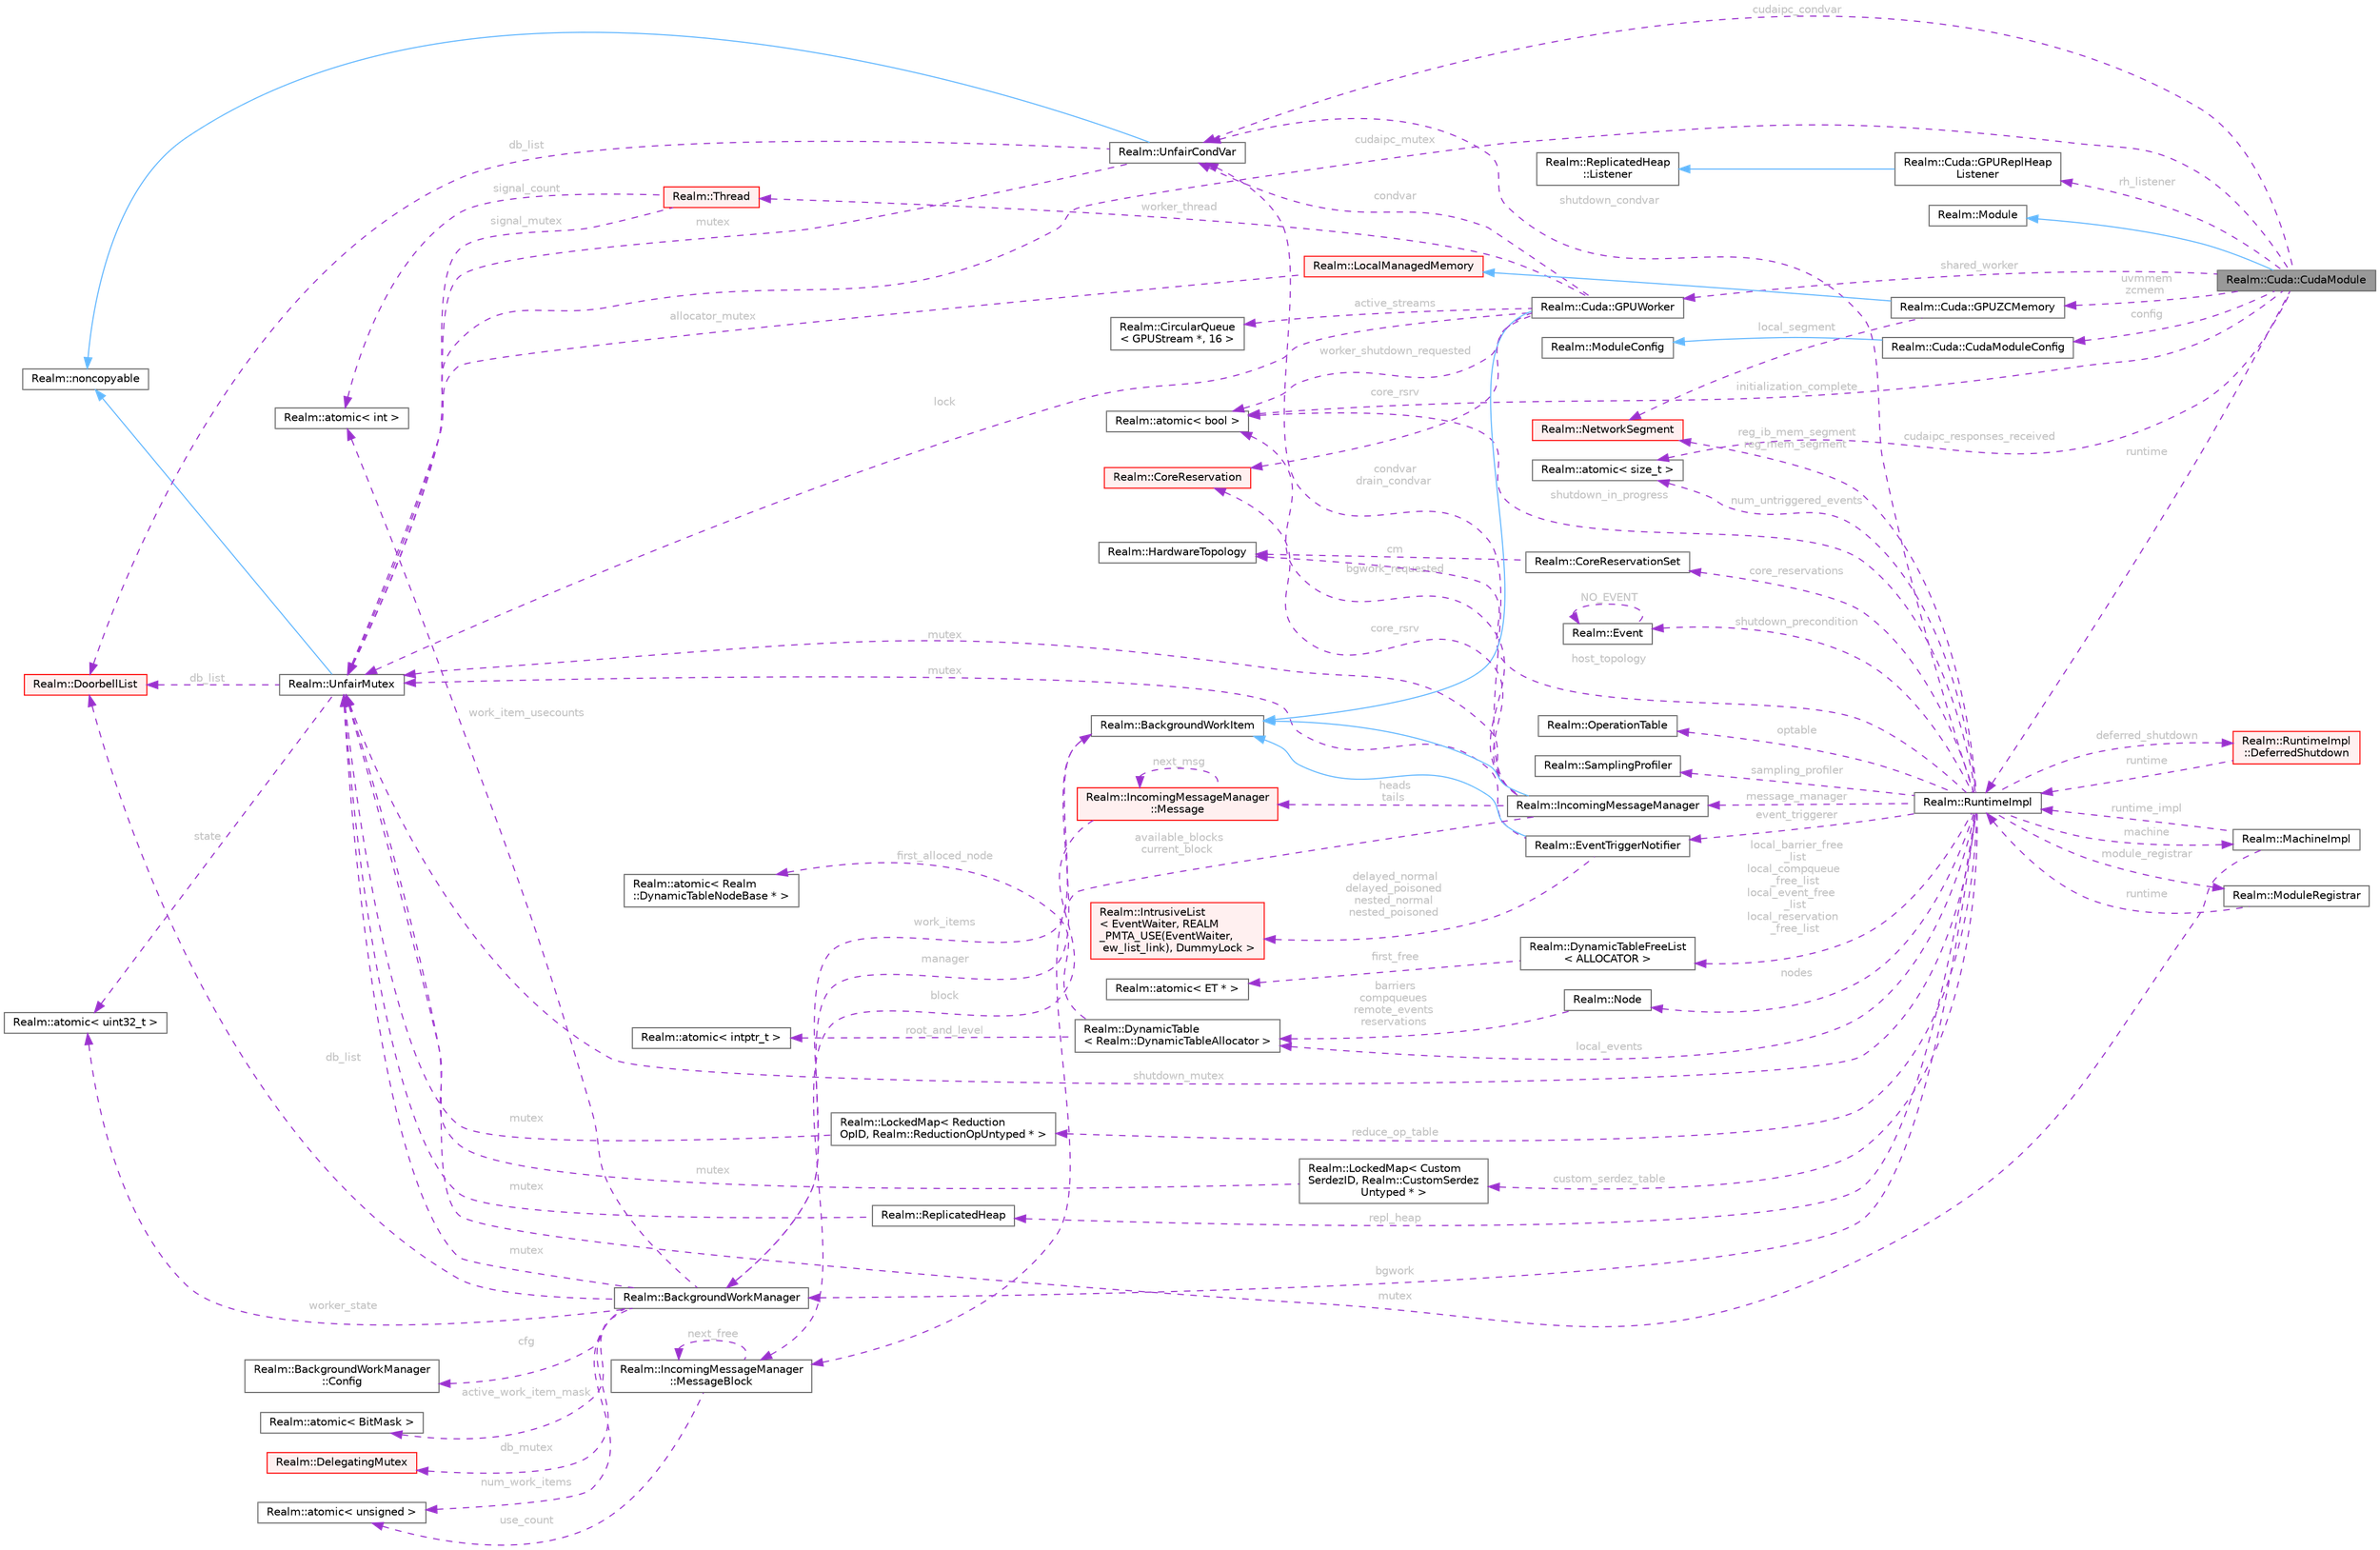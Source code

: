 digraph "Realm::Cuda::CudaModule"
{
 // LATEX_PDF_SIZE
  bgcolor="transparent";
  edge [fontname=Helvetica,fontsize=10,labelfontname=Helvetica,labelfontsize=10];
  node [fontname=Helvetica,fontsize=10,shape=box,height=0.2,width=0.4];
  rankdir="LR";
  Node1 [id="Node000001",label="Realm::Cuda::CudaModule",height=0.2,width=0.4,color="gray40", fillcolor="grey60", style="filled", fontcolor="black",tooltip=" "];
  Node2 -> Node1 [id="edge1_Node000001_Node000002",dir="back",color="steelblue1",style="solid",tooltip=" "];
  Node2 [id="Node000002",label="Realm::Module",height=0.2,width=0.4,color="gray40", fillcolor="white", style="filled",URL="$classRealm_1_1Module.html",tooltip=" "];
  Node3 -> Node1 [id="edge2_Node000001_Node000003",dir="back",color="darkorchid3",style="dashed",tooltip=" ",label=" config",fontcolor="grey" ];
  Node3 [id="Node000003",label="Realm::Cuda::CudaModuleConfig",height=0.2,width=0.4,color="gray40", fillcolor="white", style="filled",URL="$classRealm_1_1Cuda_1_1CudaModuleConfig.html",tooltip=" "];
  Node4 -> Node3 [id="edge3_Node000003_Node000004",dir="back",color="steelblue1",style="solid",tooltip=" "];
  Node4 [id="Node000004",label="Realm::ModuleConfig",height=0.2,width=0.4,color="gray40", fillcolor="white", style="filled",URL="$classRealm_1_1ModuleConfig.html",tooltip=" "];
  Node5 -> Node1 [id="edge4_Node000001_Node000005",dir="back",color="darkorchid3",style="dashed",tooltip=" ",label=" runtime",fontcolor="grey" ];
  Node5 [id="Node000005",label="Realm::RuntimeImpl",height=0.2,width=0.4,color="gray40", fillcolor="white", style="filled",URL="$classRealm_1_1RuntimeImpl.html",tooltip=" "];
  Node6 -> Node5 [id="edge5_Node000005_Node000006",dir="back",color="darkorchid3",style="dashed",tooltip=" ",label=" machine",fontcolor="grey" ];
  Node6 [id="Node000006",label="Realm::MachineImpl",height=0.2,width=0.4,color="gray40", fillcolor="white", style="filled",URL="$classRealm_1_1MachineImpl.html",tooltip=" "];
  Node7 -> Node6 [id="edge6_Node000006_Node000007",dir="back",color="darkorchid3",style="dashed",tooltip=" ",label=" mutex",fontcolor="grey" ];
  Node7 [id="Node000007",label="Realm::UnfairMutex",height=0.2,width=0.4,color="gray40", fillcolor="white", style="filled",URL="$classRealm_1_1UnfairMutex.html",tooltip=" "];
  Node8 -> Node7 [id="edge7_Node000007_Node000008",dir="back",color="steelblue1",style="solid",tooltip=" "];
  Node8 [id="Node000008",label="Realm::noncopyable",height=0.2,width=0.4,color="gray40", fillcolor="white", style="filled",URL="$classRealm_1_1noncopyable.html",tooltip=" "];
  Node9 -> Node7 [id="edge8_Node000007_Node000009",dir="back",color="darkorchid3",style="dashed",tooltip=" ",label=" state",fontcolor="grey" ];
  Node9 [id="Node000009",label="Realm::atomic\< uint32_t \>",height=0.2,width=0.4,color="gray40", fillcolor="white", style="filled",URL="$classRealm_1_1atomic.html",tooltip=" "];
  Node10 -> Node7 [id="edge9_Node000007_Node000010",dir="back",color="darkorchid3",style="dashed",tooltip=" ",label=" db_list",fontcolor="grey" ];
  Node10 [id="Node000010",label="Realm::DoorbellList",height=0.2,width=0.4,color="red", fillcolor="#FFF0F0", style="filled",URL="$classRealm_1_1DoorbellList.html",tooltip=" "];
  Node5 -> Node6 [id="edge10_Node000006_Node000005",dir="back",color="darkorchid3",style="dashed",tooltip=" ",label=" runtime_impl",fontcolor="grey" ];
  Node12 -> Node5 [id="edge11_Node000005_Node000012",dir="back",color="darkorchid3",style="dashed",tooltip=" ",label=" reduce_op_table",fontcolor="grey" ];
  Node12 [id="Node000012",label="Realm::LockedMap\< Reduction\lOpID, Realm::ReductionOpUntyped * \>",height=0.2,width=0.4,color="gray40", fillcolor="white", style="filled",URL="$classRealm_1_1LockedMap.html",tooltip=" "];
  Node7 -> Node12 [id="edge12_Node000012_Node000007",dir="back",color="darkorchid3",style="dashed",tooltip=" ",label=" mutex",fontcolor="grey" ];
  Node13 -> Node5 [id="edge13_Node000005_Node000013",dir="back",color="darkorchid3",style="dashed",tooltip=" ",label=" custom_serdez_table",fontcolor="grey" ];
  Node13 [id="Node000013",label="Realm::LockedMap\< Custom\lSerdezID, Realm::CustomSerdez\lUntyped * \>",height=0.2,width=0.4,color="gray40", fillcolor="white", style="filled",URL="$classRealm_1_1LockedMap.html",tooltip=" "];
  Node7 -> Node13 [id="edge14_Node000013_Node000007",dir="back",color="darkorchid3",style="dashed",tooltip=" ",label=" mutex",fontcolor="grey" ];
  Node14 -> Node5 [id="edge15_Node000005_Node000014",dir="back",color="darkorchid3",style="dashed",tooltip=" ",label=" num_untriggered_events",fontcolor="grey" ];
  Node14 [id="Node000014",label="Realm::atomic\< size_t \>",height=0.2,width=0.4,color="gray40", fillcolor="white", style="filled",URL="$classRealm_1_1atomic.html",tooltip=" "];
  Node15 -> Node5 [id="edge16_Node000005_Node000015",dir="back",color="darkorchid3",style="dashed",tooltip=" ",label=" nodes",fontcolor="grey" ];
  Node15 [id="Node000015",label="Realm::Node",height=0.2,width=0.4,color="gray40", fillcolor="white", style="filled",URL="$structRealm_1_1Node.html",tooltip=" "];
  Node16 -> Node15 [id="edge17_Node000015_Node000016",dir="back",color="darkorchid3",style="dashed",tooltip=" ",label=" barriers\ncompqueues\nremote_events\nreservations",fontcolor="grey" ];
  Node16 [id="Node000016",label="Realm::DynamicTable\l\< Realm::DynamicTableAllocator \>",height=0.2,width=0.4,color="gray40", fillcolor="white", style="filled",URL="$classRealm_1_1DynamicTable.html",tooltip=" "];
  Node17 -> Node16 [id="edge18_Node000016_Node000017",dir="back",color="darkorchid3",style="dashed",tooltip=" ",label=" root_and_level",fontcolor="grey" ];
  Node17 [id="Node000017",label="Realm::atomic\< intptr_t \>",height=0.2,width=0.4,color="gray40", fillcolor="white", style="filled",URL="$classRealm_1_1atomic.html",tooltip=" "];
  Node18 -> Node16 [id="edge19_Node000016_Node000018",dir="back",color="darkorchid3",style="dashed",tooltip=" ",label=" first_alloced_node",fontcolor="grey" ];
  Node18 [id="Node000018",label="Realm::atomic\< Realm\l::DynamicTableNodeBase * \>",height=0.2,width=0.4,color="gray40", fillcolor="white", style="filled",URL="$classRealm_1_1atomic.html",tooltip=" "];
  Node16 -> Node5 [id="edge20_Node000005_Node000016",dir="back",color="darkorchid3",style="dashed",tooltip=" ",label=" local_events",fontcolor="grey" ];
  Node19 -> Node5 [id="edge21_Node000005_Node000019",dir="back",color="darkorchid3",style="dashed",tooltip=" ",label=" local_barrier_free\l_list\nlocal_compqueue\l_free_list\nlocal_event_free\l_list\nlocal_reservation\l_free_list",fontcolor="grey" ];
  Node19 [id="Node000019",label="Realm::DynamicTableFreeList\l\< ALLOCATOR \>",height=0.2,width=0.4,color="gray40", fillcolor="white", style="filled",URL="$classRealm_1_1DynamicTableFreeList.html",tooltip=" "];
  Node20 -> Node19 [id="edge22_Node000019_Node000020",dir="back",color="darkorchid3",style="dashed",tooltip=" ",label=" first_free",fontcolor="grey" ];
  Node20 [id="Node000020",label="Realm::atomic\< ET * \>",height=0.2,width=0.4,color="gray40", fillcolor="white", style="filled",URL="$classRealm_1_1atomic.html",tooltip=" "];
  Node7 -> Node5 [id="edge23_Node000005_Node000007",dir="back",color="darkorchid3",style="dashed",tooltip=" ",label=" shutdown_mutex",fontcolor="grey" ];
  Node21 -> Node5 [id="edge24_Node000005_Node000021",dir="back",color="darkorchid3",style="dashed",tooltip=" ",label=" shutdown_condvar",fontcolor="grey" ];
  Node21 [id="Node000021",label="Realm::UnfairCondVar",height=0.2,width=0.4,color="gray40", fillcolor="white", style="filled",URL="$classRealm_1_1UnfairCondVar.html",tooltip=" "];
  Node8 -> Node21 [id="edge25_Node000021_Node000008",dir="back",color="steelblue1",style="solid",tooltip=" "];
  Node7 -> Node21 [id="edge26_Node000021_Node000007",dir="back",color="darkorchid3",style="dashed",tooltip=" ",label=" mutex",fontcolor="grey" ];
  Node10 -> Node21 [id="edge27_Node000021_Node000010",dir="back",color="darkorchid3",style="dashed",tooltip=" ",label=" db_list",fontcolor="grey" ];
  Node22 -> Node5 [id="edge28_Node000005_Node000022",dir="back",color="darkorchid3",style="dashed",tooltip=" ",label=" shutdown_precondition",fontcolor="grey" ];
  Node22 [id="Node000022",label="Realm::Event",height=0.2,width=0.4,color="gray40", fillcolor="white", style="filled",URL="$classRealm_1_1Event.html",tooltip=" "];
  Node22 -> Node22 [id="edge29_Node000022_Node000022",dir="back",color="darkorchid3",style="dashed",tooltip=" ",label=" NO_EVENT",fontcolor="grey" ];
  Node23 -> Node5 [id="edge30_Node000005_Node000023",dir="back",color="darkorchid3",style="dashed",tooltip=" ",label=" shutdown_in_progress",fontcolor="grey" ];
  Node23 [id="Node000023",label="Realm::atomic\< bool \>",height=0.2,width=0.4,color="gray40", fillcolor="white", style="filled",URL="$classRealm_1_1atomic.html",tooltip=" "];
  Node24 -> Node5 [id="edge31_Node000005_Node000024",dir="back",color="darkorchid3",style="dashed",tooltip=" ",label=" host_topology",fontcolor="grey" ];
  Node24 [id="Node000024",label="Realm::HardwareTopology",height=0.2,width=0.4,color="gray40", fillcolor="white", style="filled",URL="$classRealm_1_1HardwareTopology.html",tooltip="Represents the topology of the host processor cores and memory."];
  Node25 -> Node5 [id="edge32_Node000005_Node000025",dir="back",color="darkorchid3",style="dashed",tooltip=" ",label=" core_reservations",fontcolor="grey" ];
  Node25 [id="Node000025",label="Realm::CoreReservationSet",height=0.2,width=0.4,color="gray40", fillcolor="white", style="filled",URL="$classRealm_1_1CoreReservationSet.html",tooltip=" "];
  Node24 -> Node25 [id="edge33_Node000025_Node000024",dir="back",color="darkorchid3",style="dashed",tooltip=" ",label=" cm",fontcolor="grey" ];
  Node26 -> Node5 [id="edge34_Node000005_Node000026",dir="back",color="darkorchid3",style="dashed",tooltip=" ",label=" bgwork",fontcolor="grey" ];
  Node26 [id="Node000026",label="Realm::BackgroundWorkManager",height=0.2,width=0.4,color="gray40", fillcolor="white", style="filled",URL="$classRealm_1_1BackgroundWorkManager.html",tooltip=" "];
  Node27 -> Node26 [id="edge35_Node000026_Node000027",dir="back",color="darkorchid3",style="dashed",tooltip=" ",label=" cfg",fontcolor="grey" ];
  Node27 [id="Node000027",label="Realm::BackgroundWorkManager\l::Config",height=0.2,width=0.4,color="gray40", fillcolor="white", style="filled",URL="$structRealm_1_1BackgroundWorkManager_1_1Config.html",tooltip=" "];
  Node7 -> Node26 [id="edge36_Node000026_Node000007",dir="back",color="darkorchid3",style="dashed",tooltip=" ",label=" mutex",fontcolor="grey" ];
  Node28 -> Node26 [id="edge37_Node000026_Node000028",dir="back",color="darkorchid3",style="dashed",tooltip=" ",label=" num_work_items",fontcolor="grey" ];
  Node28 [id="Node000028",label="Realm::atomic\< unsigned \>",height=0.2,width=0.4,color="gray40", fillcolor="white", style="filled",URL="$classRealm_1_1atomic.html",tooltip=" "];
  Node29 -> Node26 [id="edge38_Node000026_Node000029",dir="back",color="darkorchid3",style="dashed",tooltip=" ",label=" active_work_item_mask",fontcolor="grey" ];
  Node29 [id="Node000029",label="Realm::atomic\< BitMask \>",height=0.2,width=0.4,color="gray40", fillcolor="white", style="filled",URL="$classRealm_1_1atomic.html",tooltip=" "];
  Node30 -> Node26 [id="edge39_Node000026_Node000030",dir="back",color="darkorchid3",style="dashed",tooltip=" ",label=" work_item_usecounts",fontcolor="grey" ];
  Node30 [id="Node000030",label="Realm::atomic\< int \>",height=0.2,width=0.4,color="gray40", fillcolor="white", style="filled",URL="$classRealm_1_1atomic.html",tooltip=" "];
  Node31 -> Node26 [id="edge40_Node000026_Node000031",dir="back",color="darkorchid3",style="dashed",tooltip=" ",label=" work_items",fontcolor="grey" ];
  Node31 [id="Node000031",label="Realm::BackgroundWorkItem",height=0.2,width=0.4,color="gray40", fillcolor="white", style="filled",URL="$classRealm_1_1BackgroundWorkItem.html",tooltip=" "];
  Node26 -> Node31 [id="edge41_Node000031_Node000026",dir="back",color="darkorchid3",style="dashed",tooltip=" ",label=" manager",fontcolor="grey" ];
  Node9 -> Node26 [id="edge42_Node000026_Node000009",dir="back",color="darkorchid3",style="dashed",tooltip=" ",label=" worker_state",fontcolor="grey" ];
  Node32 -> Node26 [id="edge43_Node000026_Node000032",dir="back",color="darkorchid3",style="dashed",tooltip=" ",label=" db_mutex",fontcolor="grey" ];
  Node32 [id="Node000032",label="Realm::DelegatingMutex",height=0.2,width=0.4,color="red", fillcolor="#FFF0F0", style="filled",URL="$classRealm_1_1DelegatingMutex.html",tooltip=" "];
  Node10 -> Node26 [id="edge44_Node000026_Node000010",dir="back",color="darkorchid3",style="dashed",tooltip=" ",label=" db_list",fontcolor="grey" ];
  Node34 -> Node5 [id="edge45_Node000005_Node000034",dir="back",color="darkorchid3",style="dashed",tooltip=" ",label=" message_manager",fontcolor="grey" ];
  Node34 [id="Node000034",label="Realm::IncomingMessageManager",height=0.2,width=0.4,color="gray40", fillcolor="white", style="filled",URL="$classRealm_1_1IncomingMessageManager.html",tooltip=" "];
  Node31 -> Node34 [id="edge46_Node000034_Node000031",dir="back",color="steelblue1",style="solid",tooltip=" "];
  Node23 -> Node34 [id="edge47_Node000034_Node000023",dir="back",color="darkorchid3",style="dashed",tooltip=" ",label=" bgwork_requested",fontcolor="grey" ];
  Node35 -> Node34 [id="edge48_Node000034_Node000035",dir="back",color="darkorchid3",style="dashed",tooltip=" ",label=" heads\ntails",fontcolor="grey" ];
  Node35 [id="Node000035",label="Realm::IncomingMessageManager\l::Message",height=0.2,width=0.4,color="red", fillcolor="#FFF0F0", style="filled",URL="$structRealm_1_1IncomingMessageManager_1_1Message.html",tooltip=" "];
  Node36 -> Node35 [id="edge49_Node000035_Node000036",dir="back",color="darkorchid3",style="dashed",tooltip=" ",label=" block",fontcolor="grey" ];
  Node36 [id="Node000036",label="Realm::IncomingMessageManager\l::MessageBlock",height=0.2,width=0.4,color="gray40", fillcolor="white", style="filled",URL="$structRealm_1_1IncomingMessageManager_1_1MessageBlock.html",tooltip=" "];
  Node28 -> Node36 [id="edge50_Node000036_Node000028",dir="back",color="darkorchid3",style="dashed",tooltip=" ",label=" use_count",fontcolor="grey" ];
  Node36 -> Node36 [id="edge51_Node000036_Node000036",dir="back",color="darkorchid3",style="dashed",tooltip=" ",label=" next_free",fontcolor="grey" ];
  Node35 -> Node35 [id="edge52_Node000035_Node000035",dir="back",color="darkorchid3",style="dashed",tooltip=" ",label=" next_msg",fontcolor="grey" ];
  Node7 -> Node34 [id="edge53_Node000034_Node000007",dir="back",color="darkorchid3",style="dashed",tooltip=" ",label=" mutex",fontcolor="grey" ];
  Node21 -> Node34 [id="edge54_Node000034_Node000021",dir="back",color="darkorchid3",style="dashed",tooltip=" ",label=" condvar\ndrain_condvar",fontcolor="grey" ];
  Node40 -> Node34 [id="edge55_Node000034_Node000040",dir="back",color="darkorchid3",style="dashed",tooltip=" ",label=" core_rsrv",fontcolor="grey" ];
  Node40 [id="Node000040",label="Realm::CoreReservation",height=0.2,width=0.4,color="red", fillcolor="#FFF0F0", style="filled",URL="$classRealm_1_1CoreReservation.html",tooltip=" "];
  Node36 -> Node34 [id="edge56_Node000034_Node000036",dir="back",color="darkorchid3",style="dashed",tooltip=" ",label=" available_blocks\ncurrent_block",fontcolor="grey" ];
  Node42 -> Node5 [id="edge57_Node000005_Node000042",dir="back",color="darkorchid3",style="dashed",tooltip=" ",label=" event_triggerer",fontcolor="grey" ];
  Node42 [id="Node000042",label="Realm::EventTriggerNotifier",height=0.2,width=0.4,color="gray40", fillcolor="white", style="filled",URL="$classRealm_1_1EventTriggerNotifier.html",tooltip=" "];
  Node31 -> Node42 [id="edge58_Node000042_Node000031",dir="back",color="steelblue1",style="solid",tooltip=" "];
  Node7 -> Node42 [id="edge59_Node000042_Node000007",dir="back",color="darkorchid3",style="dashed",tooltip=" ",label=" mutex",fontcolor="grey" ];
  Node43 -> Node42 [id="edge60_Node000042_Node000043",dir="back",color="darkorchid3",style="dashed",tooltip=" ",label=" delayed_normal\ndelayed_poisoned\nnested_normal\nnested_poisoned",fontcolor="grey" ];
  Node43 [id="Node000043",label="Realm::IntrusiveList\l\< EventWaiter, REALM\l_PMTA_USE(EventWaiter,\l ew_list_link), DummyLock \>",height=0.2,width=0.4,color="red", fillcolor="#FFF0F0", style="filled",URL="$classRealm_1_1IntrusiveList.html",tooltip=" "];
  Node48 -> Node5 [id="edge61_Node000005_Node000048",dir="back",color="darkorchid3",style="dashed",tooltip=" ",label=" optable",fontcolor="grey" ];
  Node48 [id="Node000048",label="Realm::OperationTable",height=0.2,width=0.4,color="gray40", fillcolor="white", style="filled",URL="$classRealm_1_1OperationTable.html",tooltip=" "];
  Node49 -> Node5 [id="edge62_Node000005_Node000049",dir="back",color="darkorchid3",style="dashed",tooltip=" ",label=" sampling_profiler",fontcolor="grey" ];
  Node49 [id="Node000049",label="Realm::SamplingProfiler",height=0.2,width=0.4,color="gray40", fillcolor="white", style="filled",URL="$classRealm_1_1SamplingProfiler.html",tooltip=" "];
  Node50 -> Node5 [id="edge63_Node000005_Node000050",dir="back",color="darkorchid3",style="dashed",tooltip=" ",label=" repl_heap",fontcolor="grey" ];
  Node50 [id="Node000050",label="Realm::ReplicatedHeap",height=0.2,width=0.4,color="gray40", fillcolor="white", style="filled",URL="$classRealm_1_1ReplicatedHeap.html",tooltip=" "];
  Node7 -> Node50 [id="edge64_Node000050_Node000007",dir="back",color="darkorchid3",style="dashed",tooltip=" ",label=" mutex",fontcolor="grey" ];
  Node51 -> Node5 [id="edge65_Node000005_Node000051",dir="back",color="darkorchid3",style="dashed",tooltip=" ",label=" deferred_shutdown",fontcolor="grey" ];
  Node51 [id="Node000051",label="Realm::RuntimeImpl\l::DeferredShutdown",height=0.2,width=0.4,color="red", fillcolor="#FFF0F0", style="filled",URL="$classRealm_1_1RuntimeImpl_1_1DeferredShutdown.html",tooltip=" "];
  Node5 -> Node51 [id="edge66_Node000051_Node000005",dir="back",color="darkorchid3",style="dashed",tooltip=" ",label=" runtime",fontcolor="grey" ];
  Node52 -> Node5 [id="edge67_Node000005_Node000052",dir="back",color="darkorchid3",style="dashed",tooltip=" ",label=" reg_ib_mem_segment\nreg_mem_segment",fontcolor="grey" ];
  Node52 [id="Node000052",label="Realm::NetworkSegment",height=0.2,width=0.4,color="red", fillcolor="#FFF0F0", style="filled",URL="$classRealm_1_1NetworkSegment.html",tooltip=" "];
  Node56 -> Node5 [id="edge68_Node000005_Node000056",dir="back",color="darkorchid3",style="dashed",tooltip=" ",label=" module_registrar",fontcolor="grey" ];
  Node56 [id="Node000056",label="Realm::ModuleRegistrar",height=0.2,width=0.4,color="gray40", fillcolor="white", style="filled",URL="$classRealm_1_1ModuleRegistrar.html",tooltip=" "];
  Node5 -> Node56 [id="edge69_Node000056_Node000005",dir="back",color="darkorchid3",style="dashed",tooltip=" ",label=" runtime",fontcolor="grey" ];
  Node57 -> Node1 [id="edge70_Node000001_Node000057",dir="back",color="darkorchid3",style="dashed",tooltip=" ",label=" shared_worker",fontcolor="grey" ];
  Node57 [id="Node000057",label="Realm::Cuda::GPUWorker",height=0.2,width=0.4,color="gray40", fillcolor="white", style="filled",URL="$classRealm_1_1Cuda_1_1GPUWorker.html",tooltip=" "];
  Node31 -> Node57 [id="edge71_Node000057_Node000031",dir="back",color="steelblue1",style="solid",tooltip=" "];
  Node7 -> Node57 [id="edge72_Node000057_Node000007",dir="back",color="darkorchid3",style="dashed",tooltip=" ",label=" lock",fontcolor="grey" ];
  Node21 -> Node57 [id="edge73_Node000057_Node000021",dir="back",color="darkorchid3",style="dashed",tooltip=" ",label=" condvar",fontcolor="grey" ];
  Node58 -> Node57 [id="edge74_Node000057_Node000058",dir="back",color="darkorchid3",style="dashed",tooltip=" ",label=" active_streams",fontcolor="grey" ];
  Node58 [id="Node000058",label="Realm::CircularQueue\l\< GPUStream *, 16 \>",height=0.2,width=0.4,color="gray40", fillcolor="white", style="filled",URL="$classRealm_1_1CircularQueue.html",tooltip=" "];
  Node40 -> Node57 [id="edge75_Node000057_Node000040",dir="back",color="darkorchid3",style="dashed",tooltip=" ",label=" core_rsrv",fontcolor="grey" ];
  Node59 -> Node57 [id="edge76_Node000057_Node000059",dir="back",color="darkorchid3",style="dashed",tooltip=" ",label=" worker_thread",fontcolor="grey" ];
  Node59 [id="Node000059",label="Realm::Thread",height=0.2,width=0.4,color="red", fillcolor="#FFF0F0", style="filled",URL="$classRealm_1_1Thread.html",tooltip=" "];
  Node30 -> Node59 [id="edge77_Node000059_Node000030",dir="back",color="darkorchid3",style="dashed",tooltip=" ",label=" signal_count",fontcolor="grey" ];
  Node7 -> Node59 [id="edge78_Node000059_Node000007",dir="back",color="darkorchid3",style="dashed",tooltip=" ",label=" signal_mutex",fontcolor="grey" ];
  Node23 -> Node57 [id="edge79_Node000057_Node000023",dir="back",color="darkorchid3",style="dashed",tooltip=" ",label=" worker_shutdown_requested",fontcolor="grey" ];
  Node85 -> Node1 [id="edge80_Node000001_Node000085",dir="back",color="darkorchid3",style="dashed",tooltip=" ",label=" uvmmem\nzcmem",fontcolor="grey" ];
  Node85 [id="Node000085",label="Realm::Cuda::GPUZCMemory",height=0.2,width=0.4,color="gray40", fillcolor="white", style="filled",URL="$classRealm_1_1Cuda_1_1GPUZCMemory.html",tooltip=" "];
  Node86 -> Node85 [id="edge81_Node000085_Node000086",dir="back",color="steelblue1",style="solid",tooltip=" "];
  Node86 [id="Node000086",label="Realm::LocalManagedMemory",height=0.2,width=0.4,color="red", fillcolor="#FFF0F0", style="filled",URL="$classRealm_1_1LocalManagedMemory.html",tooltip=" "];
  Node7 -> Node86 [id="edge82_Node000086_Node000007",dir="back",color="darkorchid3",style="dashed",tooltip=" ",label=" allocator_mutex",fontcolor="grey" ];
  Node52 -> Node85 [id="edge83_Node000085_Node000052",dir="back",color="darkorchid3",style="dashed",tooltip=" ",label=" local_segment",fontcolor="grey" ];
  Node103 -> Node1 [id="edge84_Node000001_Node000103",dir="back",color="darkorchid3",style="dashed",tooltip=" ",label=" rh_listener",fontcolor="grey" ];
  Node103 [id="Node000103",label="Realm::Cuda::GPUReplHeap\lListener",height=0.2,width=0.4,color="gray40", fillcolor="white", style="filled",URL="$classRealm_1_1Cuda_1_1GPUReplHeapListener.html",tooltip=" "];
  Node104 -> Node103 [id="edge85_Node000103_Node000104",dir="back",color="steelblue1",style="solid",tooltip=" "];
  Node104 [id="Node000104",label="Realm::ReplicatedHeap\l::Listener",height=0.2,width=0.4,color="gray40", fillcolor="white", style="filled",URL="$classRealm_1_1ReplicatedHeap_1_1Listener.html",tooltip=" "];
  Node23 -> Node1 [id="edge86_Node000001_Node000023",dir="back",color="darkorchid3",style="dashed",tooltip=" ",label=" initialization_complete",fontcolor="grey" ];
  Node7 -> Node1 [id="edge87_Node000001_Node000007",dir="back",color="darkorchid3",style="dashed",tooltip=" ",label=" cudaipc_mutex",fontcolor="grey" ];
  Node21 -> Node1 [id="edge88_Node000001_Node000021",dir="back",color="darkorchid3",style="dashed",tooltip=" ",label=" cudaipc_condvar",fontcolor="grey" ];
  Node14 -> Node1 [id="edge89_Node000001_Node000014",dir="back",color="darkorchid3",style="dashed",tooltip=" ",label=" cudaipc_responses_received",fontcolor="grey" ];
}
